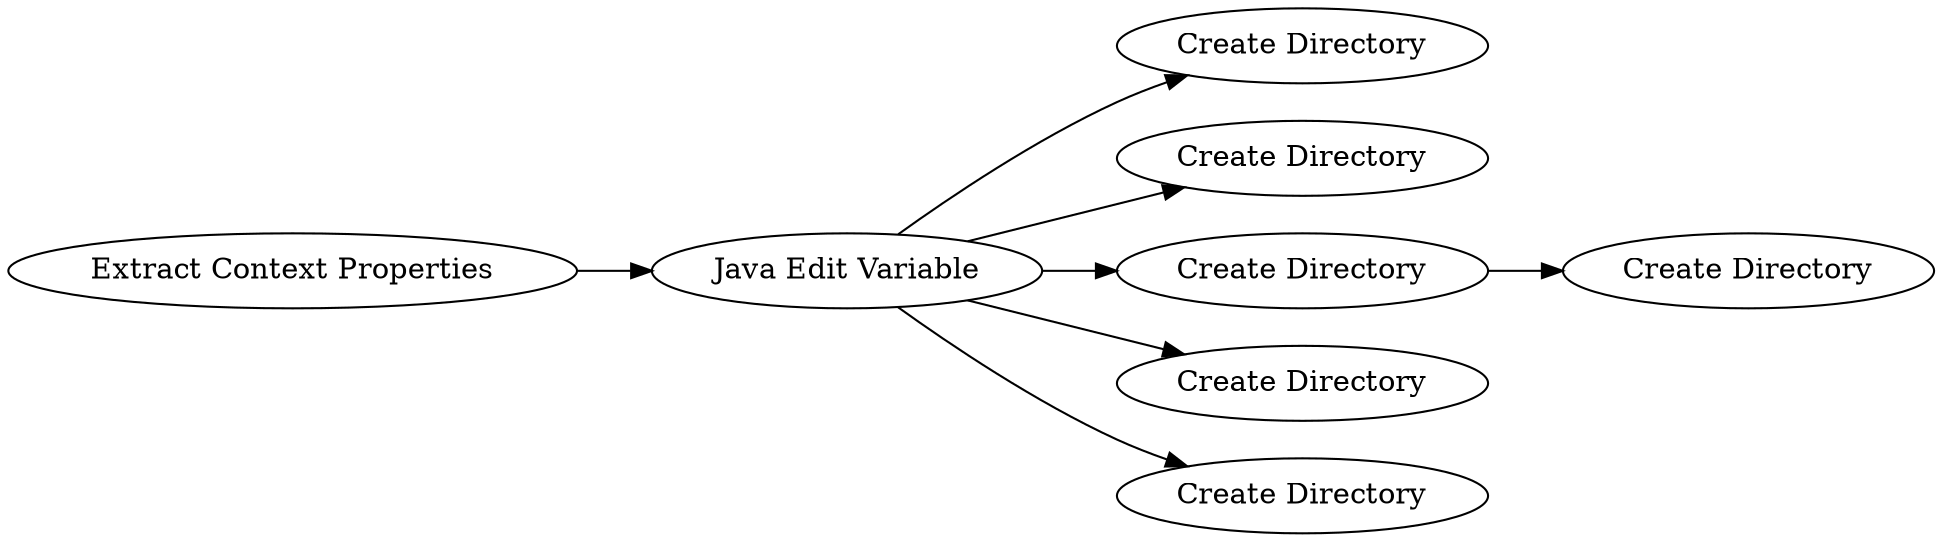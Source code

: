 digraph {
	218 -> 244
	218 -> 248
	218 -> 245
	217 -> 218
	218 -> 243
	218 -> 247
	245 -> 246
	245 [label="Create Directory"]
	246 [label="Create Directory"]
	247 [label="Create Directory"]
	248 [label="Create Directory"]
	244 [label="Create Directory"]
	243 [label="Create Directory"]
	217 [label="Extract Context Properties"]
	218 [label="Java Edit Variable"]
	rankdir=LR
}
